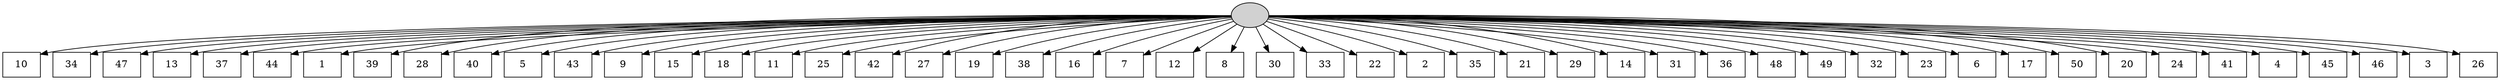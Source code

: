 digraph G {
0[style=filled, fillcolor=grey82, label=""];
1[shape=box,style=filled, fillcolor=white,label="10\n"];
2[shape=box,style=filled, fillcolor=white,label="34\n"];
3[shape=box,style=filled, fillcolor=white,label="47\n"];
4[shape=box,style=filled, fillcolor=white,label="13\n"];
5[shape=box,style=filled, fillcolor=white,label="37\n"];
6[shape=box,style=filled, fillcolor=white,label="44\n"];
7[shape=box,style=filled, fillcolor=white,label="1\n"];
8[shape=box,style=filled, fillcolor=white,label="39\n"];
9[shape=box,style=filled, fillcolor=white,label="28\n"];
10[shape=box,style=filled, fillcolor=white,label="40\n"];
11[shape=box,style=filled, fillcolor=white,label="5\n"];
12[shape=box,style=filled, fillcolor=white,label="43\n"];
13[shape=box,style=filled, fillcolor=white,label="9\n"];
14[shape=box,style=filled, fillcolor=white,label="15\n"];
15[shape=box,style=filled, fillcolor=white,label="18\n"];
16[shape=box,style=filled, fillcolor=white,label="11\n"];
17[shape=box,style=filled, fillcolor=white,label="25\n"];
18[shape=box,style=filled, fillcolor=white,label="42\n"];
19[shape=box,style=filled, fillcolor=white,label="27\n"];
20[shape=box,style=filled, fillcolor=white,label="19\n"];
21[shape=box,style=filled, fillcolor=white,label="38\n"];
22[shape=box,style=filled, fillcolor=white,label="16\n"];
23[shape=box,style=filled, fillcolor=white,label="7\n"];
24[shape=box,style=filled, fillcolor=white,label="12\n"];
25[shape=box,style=filled, fillcolor=white,label="8\n"];
26[shape=box,style=filled, fillcolor=white,label="30\n"];
27[shape=box,style=filled, fillcolor=white,label="33\n"];
28[shape=box,style=filled, fillcolor=white,label="22\n"];
29[shape=box,style=filled, fillcolor=white,label="2\n"];
30[shape=box,style=filled, fillcolor=white,label="35\n"];
31[shape=box,style=filled, fillcolor=white,label="21\n"];
32[shape=box,style=filled, fillcolor=white,label="29\n"];
33[shape=box,style=filled, fillcolor=white,label="14\n"];
34[shape=box,style=filled, fillcolor=white,label="31\n"];
35[shape=box,style=filled, fillcolor=white,label="36\n"];
36[shape=box,style=filled, fillcolor=white,label="48\n"];
37[shape=box,style=filled, fillcolor=white,label="49\n"];
38[shape=box,style=filled, fillcolor=white,label="32\n"];
39[shape=box,style=filled, fillcolor=white,label="23\n"];
40[shape=box,style=filled, fillcolor=white,label="6\n"];
41[shape=box,style=filled, fillcolor=white,label="17\n"];
42[shape=box,style=filled, fillcolor=white,label="50\n"];
43[shape=box,style=filled, fillcolor=white,label="20\n"];
44[shape=box,style=filled, fillcolor=white,label="24\n"];
45[shape=box,style=filled, fillcolor=white,label="41\n"];
46[shape=box,style=filled, fillcolor=white,label="4\n"];
47[shape=box,style=filled, fillcolor=white,label="45\n"];
48[shape=box,style=filled, fillcolor=white,label="46\n"];
49[shape=box,style=filled, fillcolor=white,label="3\n"];
50[shape=box,style=filled, fillcolor=white,label="26\n"];
0->1 ;
0->2 ;
0->3 ;
0->4 ;
0->5 ;
0->6 ;
0->7 ;
0->8 ;
0->9 ;
0->10 ;
0->11 ;
0->12 ;
0->13 ;
0->14 ;
0->15 ;
0->16 ;
0->17 ;
0->18 ;
0->19 ;
0->20 ;
0->21 ;
0->22 ;
0->23 ;
0->24 ;
0->25 ;
0->26 ;
0->27 ;
0->28 ;
0->29 ;
0->30 ;
0->31 ;
0->32 ;
0->33 ;
0->34 ;
0->35 ;
0->36 ;
0->37 ;
0->38 ;
0->39 ;
0->40 ;
0->41 ;
0->42 ;
0->43 ;
0->44 ;
0->45 ;
0->46 ;
0->47 ;
0->48 ;
0->49 ;
0->50 ;
}
